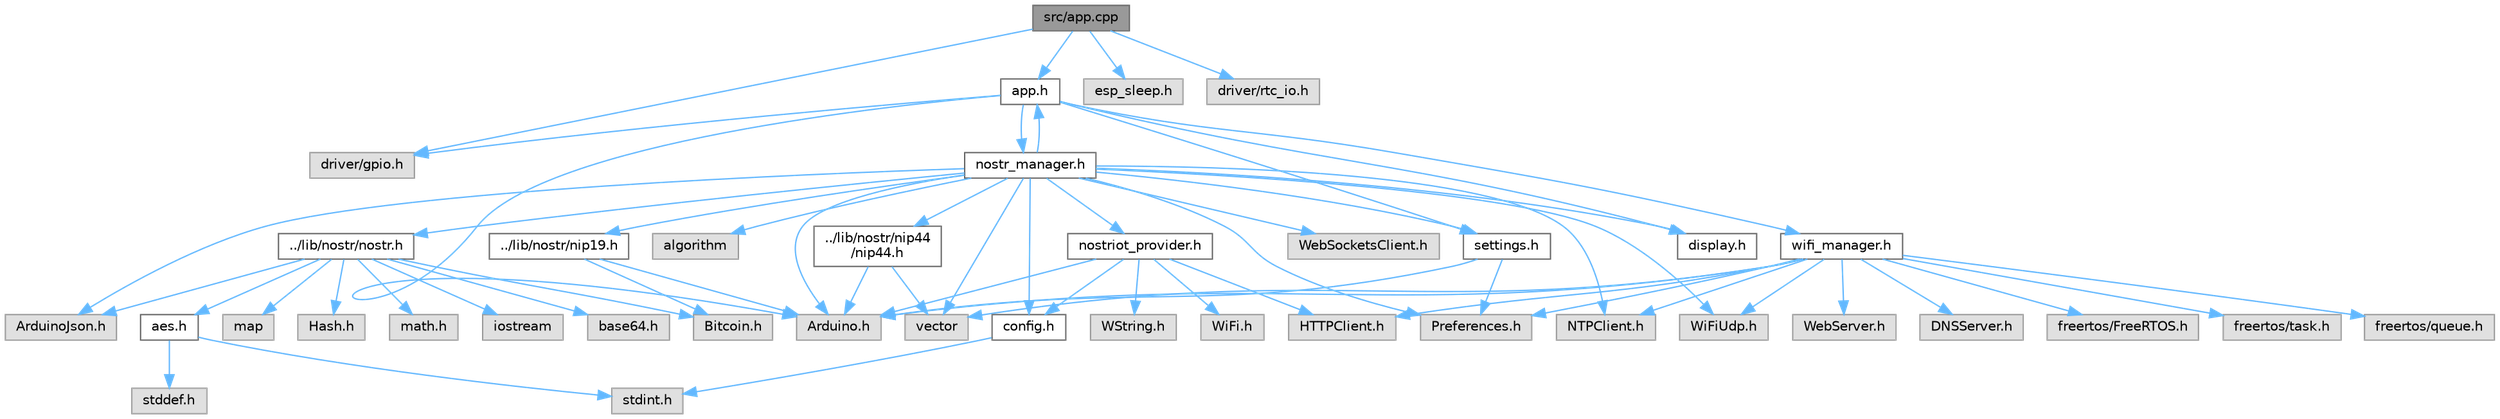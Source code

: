 digraph "src/app.cpp"
{
 // LATEX_PDF_SIZE
  bgcolor="transparent";
  edge [fontname=Helvetica,fontsize=10,labelfontname=Helvetica,labelfontsize=10];
  node [fontname=Helvetica,fontsize=10,shape=box,height=0.2,width=0.4];
  Node1 [label="src/app.cpp",height=0.2,width=0.4,color="gray40", fillcolor="grey60", style="filled", fontcolor="black",tooltip=" "];
  Node1 -> Node2 [color="steelblue1",style="solid"];
  Node2 [label="app.h",height=0.2,width=0.4,color="grey40", fillcolor="white", style="filled",URL="$app_8h.html",tooltip=" "];
  Node2 -> Node3 [color="steelblue1",style="solid"];
  Node3 [label="Arduino.h",height=0.2,width=0.4,color="grey60", fillcolor="#E0E0E0", style="filled",tooltip=" "];
  Node2 -> Node4 [color="steelblue1",style="solid"];
  Node4 [label="driver/gpio.h",height=0.2,width=0.4,color="grey60", fillcolor="#E0E0E0", style="filled",tooltip=" "];
  Node2 -> Node5 [color="steelblue1",style="solid"];
  Node5 [label="settings.h",height=0.2,width=0.4,color="grey40", fillcolor="white", style="filled",URL="$settings_8h.html",tooltip=" "];
  Node5 -> Node3 [color="steelblue1",style="solid"];
  Node5 -> Node6 [color="steelblue1",style="solid"];
  Node6 [label="Preferences.h",height=0.2,width=0.4,color="grey60", fillcolor="#E0E0E0", style="filled",tooltip=" "];
  Node2 -> Node7 [color="steelblue1",style="solid"];
  Node7 [label="display.h",height=0.2,width=0.4,color="grey40", fillcolor="white", style="filled",URL="$display_8h.html",tooltip=" "];
  Node2 -> Node8 [color="steelblue1",style="solid"];
  Node8 [label="wifi_manager.h",height=0.2,width=0.4,color="grey40", fillcolor="white", style="filled",URL="$wifi__manager_8h.html",tooltip=" "];
  Node8 -> Node3 [color="steelblue1",style="solid"];
  Node8 -> Node9 [color="steelblue1",style="solid"];
  Node9 [label="WiFiUdp.h",height=0.2,width=0.4,color="grey60", fillcolor="#E0E0E0", style="filled",tooltip=" "];
  Node8 -> Node10 [color="steelblue1",style="solid"];
  Node10 [label="WebServer.h",height=0.2,width=0.4,color="grey60", fillcolor="#E0E0E0", style="filled",tooltip=" "];
  Node8 -> Node11 [color="steelblue1",style="solid"];
  Node11 [label="DNSServer.h",height=0.2,width=0.4,color="grey60", fillcolor="#E0E0E0", style="filled",tooltip=" "];
  Node8 -> Node12 [color="steelblue1",style="solid"];
  Node12 [label="HTTPClient.h",height=0.2,width=0.4,color="grey60", fillcolor="#E0E0E0", style="filled",tooltip=" "];
  Node8 -> Node6 [color="steelblue1",style="solid"];
  Node8 -> Node13 [color="steelblue1",style="solid"];
  Node13 [label="NTPClient.h",height=0.2,width=0.4,color="grey60", fillcolor="#E0E0E0", style="filled",tooltip=" "];
  Node8 -> Node14 [color="steelblue1",style="solid"];
  Node14 [label="vector",height=0.2,width=0.4,color="grey60", fillcolor="#E0E0E0", style="filled",tooltip=" "];
  Node8 -> Node15 [color="steelblue1",style="solid"];
  Node15 [label="freertos/FreeRTOS.h",height=0.2,width=0.4,color="grey60", fillcolor="#E0E0E0", style="filled",tooltip=" "];
  Node8 -> Node16 [color="steelblue1",style="solid"];
  Node16 [label="freertos/task.h",height=0.2,width=0.4,color="grey60", fillcolor="#E0E0E0", style="filled",tooltip=" "];
  Node8 -> Node17 [color="steelblue1",style="solid"];
  Node17 [label="freertos/queue.h",height=0.2,width=0.4,color="grey60", fillcolor="#E0E0E0", style="filled",tooltip=" "];
  Node2 -> Node18 [color="steelblue1",style="solid"];
  Node18 [label="nostr_manager.h",height=0.2,width=0.4,color="grey40", fillcolor="white", style="filled",URL="$nostr__manager_8h.html",tooltip=" "];
  Node18 -> Node3 [color="steelblue1",style="solid"];
  Node18 -> Node19 [color="steelblue1",style="solid"];
  Node19 [label="WebSocketsClient.h",height=0.2,width=0.4,color="grey60", fillcolor="#E0E0E0", style="filled",tooltip=" "];
  Node18 -> Node20 [color="steelblue1",style="solid"];
  Node20 [label="ArduinoJson.h",height=0.2,width=0.4,color="grey60", fillcolor="#E0E0E0", style="filled",tooltip=" "];
  Node18 -> Node9 [color="steelblue1",style="solid"];
  Node18 -> Node13 [color="steelblue1",style="solid"];
  Node18 -> Node6 [color="steelblue1",style="solid"];
  Node18 -> Node14 [color="steelblue1",style="solid"];
  Node18 -> Node21 [color="steelblue1",style="solid"];
  Node21 [label="algorithm",height=0.2,width=0.4,color="grey60", fillcolor="#E0E0E0", style="filled",tooltip=" "];
  Node18 -> Node5 [color="steelblue1",style="solid"];
  Node18 -> Node2 [color="steelblue1",style="solid"];
  Node18 -> Node7 [color="steelblue1",style="solid"];
  Node18 -> Node22 [color="steelblue1",style="solid"];
  Node22 [label="config.h",height=0.2,width=0.4,color="grey40", fillcolor="white", style="filled",URL="$config_8h.html",tooltip="System Configuration Constants and Definitions."];
  Node22 -> Node23 [color="steelblue1",style="solid"];
  Node23 [label="stdint.h",height=0.2,width=0.4,color="grey60", fillcolor="#E0E0E0", style="filled",tooltip=" "];
  Node18 -> Node24 [color="steelblue1",style="solid"];
  Node24 [label="nostriot_provider.h",height=0.2,width=0.4,color="grey40", fillcolor="white", style="filled",URL="$nostriot__provider_8h.html",tooltip=" "];
  Node24 -> Node25 [color="steelblue1",style="solid"];
  Node25 [label="WString.h",height=0.2,width=0.4,color="grey60", fillcolor="#E0E0E0", style="filled",tooltip=" "];
  Node24 -> Node3 [color="steelblue1",style="solid"];
  Node24 -> Node26 [color="steelblue1",style="solid"];
  Node26 [label="WiFi.h",height=0.2,width=0.4,color="grey60", fillcolor="#E0E0E0", style="filled",tooltip=" "];
  Node24 -> Node12 [color="steelblue1",style="solid"];
  Node24 -> Node22 [color="steelblue1",style="solid"];
  Node18 -> Node27 [color="steelblue1",style="solid"];
  Node27 [label="../lib/nostr/nostr.h",height=0.2,width=0.4,color="grey40", fillcolor="white", style="filled",URL="$nostr_8h.html",tooltip=" "];
  Node27 -> Node28 [color="steelblue1",style="solid"];
  Node28 [label="Bitcoin.h",height=0.2,width=0.4,color="grey60", fillcolor="#E0E0E0", style="filled",tooltip=" "];
  Node27 -> Node29 [color="steelblue1",style="solid"];
  Node29 [label="Hash.h",height=0.2,width=0.4,color="grey60", fillcolor="#E0E0E0", style="filled",tooltip=" "];
  Node27 -> Node30 [color="steelblue1",style="solid"];
  Node30 [label="math.h",height=0.2,width=0.4,color="grey60", fillcolor="#E0E0E0", style="filled",tooltip=" "];
  Node27 -> Node31 [color="steelblue1",style="solid"];
  Node31 [label="iostream",height=0.2,width=0.4,color="grey60", fillcolor="#E0E0E0", style="filled",tooltip=" "];
  Node27 -> Node32 [color="steelblue1",style="solid"];
  Node32 [label="base64.h",height=0.2,width=0.4,color="grey60", fillcolor="#E0E0E0", style="filled",tooltip=" "];
  Node27 -> Node33 [color="steelblue1",style="solid"];
  Node33 [label="aes.h",height=0.2,width=0.4,color="grey40", fillcolor="white", style="filled",URL="$aes_8h.html",tooltip=" "];
  Node33 -> Node23 [color="steelblue1",style="solid"];
  Node33 -> Node34 [color="steelblue1",style="solid"];
  Node34 [label="stddef.h",height=0.2,width=0.4,color="grey60", fillcolor="#E0E0E0", style="filled",tooltip=" "];
  Node27 -> Node20 [color="steelblue1",style="solid"];
  Node27 -> Node35 [color="steelblue1",style="solid"];
  Node35 [label="map",height=0.2,width=0.4,color="grey60", fillcolor="#E0E0E0", style="filled",tooltip=" "];
  Node18 -> Node36 [color="steelblue1",style="solid"];
  Node36 [label="../lib/nostr/nip44\l/nip44.h",height=0.2,width=0.4,color="grey40", fillcolor="white", style="filled",URL="$nip44_8h.html",tooltip=" "];
  Node36 -> Node3 [color="steelblue1",style="solid"];
  Node36 -> Node14 [color="steelblue1",style="solid"];
  Node18 -> Node37 [color="steelblue1",style="solid"];
  Node37 [label="../lib/nostr/nip19.h",height=0.2,width=0.4,color="grey40", fillcolor="white", style="filled",URL="$nip19_8h.html",tooltip=" "];
  Node37 -> Node3 [color="steelblue1",style="solid"];
  Node37 -> Node28 [color="steelblue1",style="solid"];
  Node1 -> Node38 [color="steelblue1",style="solid"];
  Node38 [label="esp_sleep.h",height=0.2,width=0.4,color="grey60", fillcolor="#E0E0E0", style="filled",tooltip=" "];
  Node1 -> Node4 [color="steelblue1",style="solid"];
  Node1 -> Node39 [color="steelblue1",style="solid"];
  Node39 [label="driver/rtc_io.h",height=0.2,width=0.4,color="grey60", fillcolor="#E0E0E0", style="filled",tooltip=" "];
}
